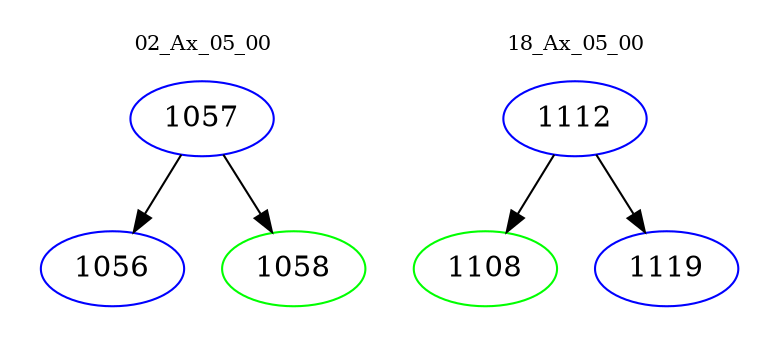 digraph{
subgraph cluster_0 {
color = white
label = "02_Ax_05_00";
fontsize=10;
T0_1057 [label="1057", color="blue"]
T0_1057 -> T0_1056 [color="black"]
T0_1056 [label="1056", color="blue"]
T0_1057 -> T0_1058 [color="black"]
T0_1058 [label="1058", color="green"]
}
subgraph cluster_1 {
color = white
label = "18_Ax_05_00";
fontsize=10;
T1_1112 [label="1112", color="blue"]
T1_1112 -> T1_1108 [color="black"]
T1_1108 [label="1108", color="green"]
T1_1112 -> T1_1119 [color="black"]
T1_1119 [label="1119", color="blue"]
}
}
